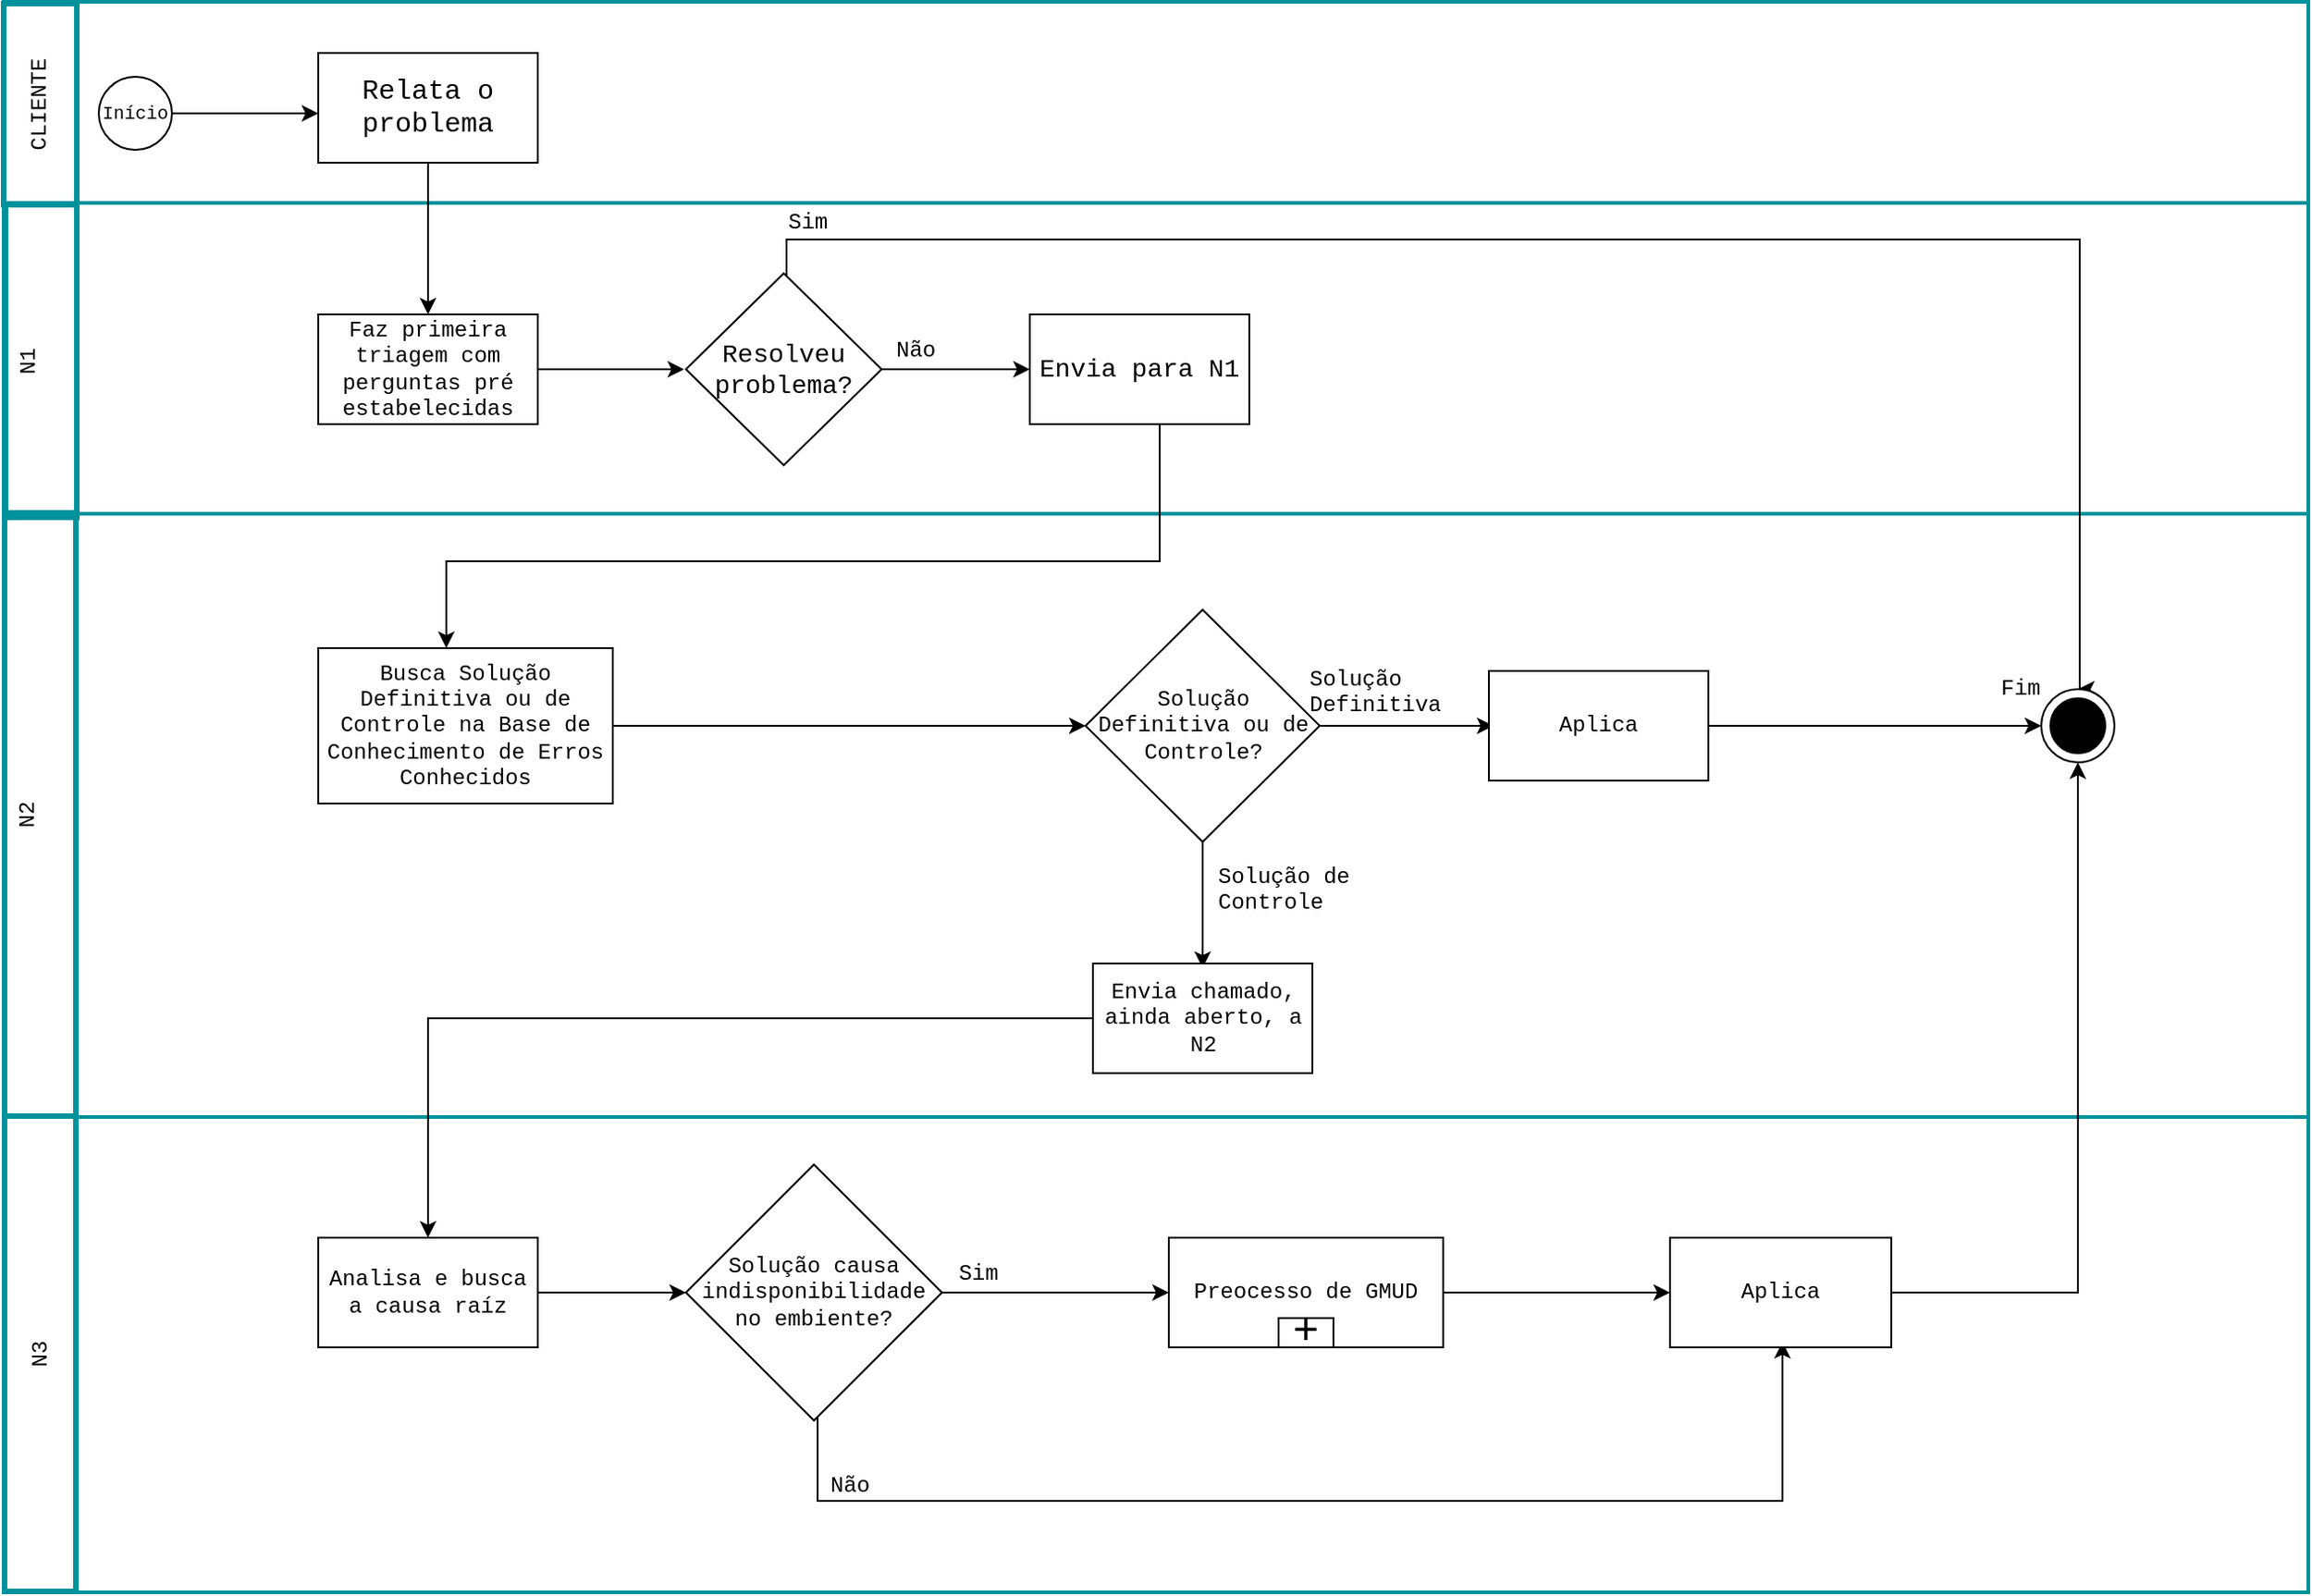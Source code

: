 <mxfile version="10.7.1" type="device"><diagram id="FDgHFu5q0-mtE4OQJt0d" name="Page-1"><mxGraphModel dx="840" dy="484" grid="1" gridSize="10" guides="1" tooltips="1" connect="1" arrows="1" fold="1" page="1" pageScale="1" pageWidth="3300" pageHeight="4681" math="0" shadow="0"><root><mxCell id="0"/><mxCell id="1" parent="0"/><mxCell id="vtjoRjbonHerSHgIi_MS-71" value="" style="rounded=0;whiteSpace=wrap;html=1;fillColor=none;strokeColor=#00929C;fontFamily=Courier New;strokeWidth=2;" parent="1" vertex="1"><mxGeometry x="30" y="300" width="1260" height="330" as="geometry"/></mxCell><mxCell id="vtjoRjbonHerSHgIi_MS-70" value="" style="rounded=0;whiteSpace=wrap;html=1;fillColor=none;strokeColor=#00929C;fontFamily=Courier New;strokeWidth=2;" parent="1" vertex="1"><mxGeometry x="30" y="130" width="1260" height="170" as="geometry"/></mxCell><mxCell id="vtjoRjbonHerSHgIi_MS-72" value="" style="rounded=0;whiteSpace=wrap;html=1;fillColor=none;strokeColor=#00929C;fontFamily=Courier New;strokeWidth=2;" parent="1" vertex="1"><mxGeometry x="30" y="630" width="1260" height="260" as="geometry"/></mxCell><mxCell id="vtjoRjbonHerSHgIi_MS-69" value="" style="rounded=0;whiteSpace=wrap;html=1;fillColor=none;strokeColor=#00929c;strokeWidth=2;fontFamily=Courier New;" parent="1" vertex="1"><mxGeometry x="30" y="20" width="1260" height="110" as="geometry"/></mxCell><mxCell id="vtjoRjbonHerSHgIi_MS-3" value="" style="edgeStyle=orthogonalEdgeStyle;rounded=0;orthogonalLoop=1;jettySize=auto;html=1;fontFamily=Courier New;" parent="1" source="vtjoRjbonHerSHgIi_MS-1" edge="1"><mxGeometry relative="1" as="geometry"><mxPoint x="202" y="81" as="targetPoint"/></mxGeometry></mxCell><mxCell id="vtjoRjbonHerSHgIi_MS-1" value="Início" style="ellipse;whiteSpace=wrap;html=1;aspect=fixed;fontFamily=Courier New;fontSize=10;" parent="1" vertex="1"><mxGeometry x="82" y="61" width="40" height="40" as="geometry"/></mxCell><mxCell id="vtjoRjbonHerSHgIi_MS-9" value="" style="edgeStyle=orthogonalEdgeStyle;rounded=0;orthogonalLoop=1;jettySize=auto;html=1;fontFamily=Courier New;" parent="1" source="vtjoRjbonHerSHgIi_MS-6" target="vtjoRjbonHerSHgIi_MS-8" edge="1"><mxGeometry relative="1" as="geometry"/></mxCell><mxCell id="vtjoRjbonHerSHgIi_MS-6" value="Relata o problema" style="rounded=0;whiteSpace=wrap;html=1;fontFamily=Courier New;fontSize=15;" parent="1" vertex="1"><mxGeometry x="202" y="48" width="120" height="60" as="geometry"/></mxCell><mxCell id="vtjoRjbonHerSHgIi_MS-11" value="" style="edgeStyle=orthogonalEdgeStyle;rounded=0;orthogonalLoop=1;jettySize=auto;html=1;fontFamily=Courier New;" parent="1" source="vtjoRjbonHerSHgIi_MS-8" edge="1"><mxGeometry relative="1" as="geometry"><mxPoint x="402" y="221" as="targetPoint"/></mxGeometry></mxCell><mxCell id="vtjoRjbonHerSHgIi_MS-8" value="Faz primeira triagem com perguntas pré estabelecidas" style="rounded=0;whiteSpace=wrap;html=1;fontFamily=Courier New;" parent="1" vertex="1"><mxGeometry x="202" y="191" width="120" height="60" as="geometry"/></mxCell><mxCell id="vtjoRjbonHerSHgIi_MS-17" value="" style="edgeStyle=orthogonalEdgeStyle;rounded=0;orthogonalLoop=1;jettySize=auto;html=1;fontFamily=Courier New;" parent="1" source="vtjoRjbonHerSHgIi_MS-12" target="vtjoRjbonHerSHgIi_MS-18" edge="1"><mxGeometry relative="1" as="geometry"><mxPoint x="456.5" y="353.5" as="targetPoint"/></mxGeometry></mxCell><mxCell id="vtjoRjbonHerSHgIi_MS-20" value="" style="edgeStyle=orthogonalEdgeStyle;rounded=0;orthogonalLoop=1;jettySize=auto;html=1;entryX=0.5;entryY=0;entryDx=0;entryDy=0;fontFamily=Courier New;" parent="1" source="vtjoRjbonHerSHgIi_MS-12" target="vtjoRjbonHerSHgIi_MS-32" edge="1"><mxGeometry relative="1" as="geometry"><mxPoint x="1222" y="296" as="targetPoint"/><Array as="points"><mxPoint x="458" y="150"/><mxPoint x="1165" y="150"/></Array></mxGeometry></mxCell><mxCell id="vtjoRjbonHerSHgIi_MS-12" value="Resolveu problema?" style="rhombus;whiteSpace=wrap;html=1;fontFamily=Courier New;fontSize=14;" parent="1" vertex="1"><mxGeometry x="403" y="168.5" width="107" height="105" as="geometry"/></mxCell><mxCell id="vtjoRjbonHerSHgIi_MS-22" value="" style="edgeStyle=orthogonalEdgeStyle;rounded=0;orthogonalLoop=1;jettySize=auto;html=1;fontFamily=Courier New;" parent="1" source="vtjoRjbonHerSHgIi_MS-18" target="vtjoRjbonHerSHgIi_MS-21" edge="1"><mxGeometry relative="1" as="geometry"><Array as="points"><mxPoint x="662" y="326"/><mxPoint x="272" y="326"/></Array></mxGeometry></mxCell><mxCell id="vtjoRjbonHerSHgIi_MS-18" value="Envia para N1" style="rounded=0;whiteSpace=wrap;html=1;fontFamily=Courier New;fontSize=14;" parent="1" vertex="1"><mxGeometry x="591" y="191" width="120" height="60" as="geometry"/></mxCell><mxCell id="vtjoRjbonHerSHgIi_MS-25" value="" style="edgeStyle=orthogonalEdgeStyle;rounded=0;orthogonalLoop=1;jettySize=auto;html=1;entryX=0;entryY=0.5;entryDx=0;entryDy=0;fontFamily=Courier New;" parent="1" source="vtjoRjbonHerSHgIi_MS-21" target="vtjoRjbonHerSHgIi_MS-23" edge="1"><mxGeometry relative="1" as="geometry"><mxPoint x="617" y="416" as="targetPoint"/></mxGeometry></mxCell><mxCell id="vtjoRjbonHerSHgIi_MS-21" value="Busca Solução Definitiva ou de Controle na Base de Conhecimento de Erros Conhecidos" style="rounded=0;whiteSpace=wrap;html=1;fontFamily=Courier New;" parent="1" vertex="1"><mxGeometry x="202" y="373.5" width="161" height="85" as="geometry"/></mxCell><mxCell id="vtjoRjbonHerSHgIi_MS-27" value="" style="edgeStyle=orthogonalEdgeStyle;rounded=0;orthogonalLoop=1;jettySize=auto;html=1;fontFamily=Courier New;" parent="1" source="vtjoRjbonHerSHgIi_MS-23" edge="1"><mxGeometry relative="1" as="geometry"><mxPoint x="844.5" y="416" as="targetPoint"/></mxGeometry></mxCell><mxCell id="vtjoRjbonHerSHgIi_MS-40" value="" style="edgeStyle=orthogonalEdgeStyle;rounded=0;orthogonalLoop=1;jettySize=auto;html=1;fontFamily=Courier New;" parent="1" source="vtjoRjbonHerSHgIi_MS-23" edge="1"><mxGeometry relative="1" as="geometry"><mxPoint x="685.5" y="548.5" as="targetPoint"/></mxGeometry></mxCell><mxCell id="vtjoRjbonHerSHgIi_MS-23" value="Solução &lt;br&gt;Definitiva ou de Controle?" style="rhombus;whiteSpace=wrap;html=1;fontFamily=Courier New;" parent="1" vertex="1"><mxGeometry x="621.5" y="352.5" width="128" height="127" as="geometry"/></mxCell><mxCell id="vtjoRjbonHerSHgIi_MS-30" value="" style="edgeStyle=orthogonalEdgeStyle;rounded=0;orthogonalLoop=1;jettySize=auto;html=1;entryX=0;entryY=0.5;entryDx=0;entryDy=0;fontFamily=Courier New;" parent="1" source="vtjoRjbonHerSHgIi_MS-28" target="vtjoRjbonHerSHgIi_MS-32" edge="1"><mxGeometry relative="1" as="geometry"><mxPoint x="1042" y="416" as="targetPoint"/></mxGeometry></mxCell><mxCell id="vtjoRjbonHerSHgIi_MS-28" value="Aplica" style="rounded=0;whiteSpace=wrap;html=1;fontFamily=Courier New;" parent="1" vertex="1"><mxGeometry x="842" y="386" width="120" height="60" as="geometry"/></mxCell><mxCell id="vtjoRjbonHerSHgIi_MS-32" value="&lt;br&gt;&lt;br&gt;" style="ellipse;whiteSpace=wrap;html=1;aspect=fixed;fontFamily=Courier New;" parent="1" vertex="1"><mxGeometry x="1144" y="396" width="40" height="40" as="geometry"/></mxCell><mxCell id="vtjoRjbonHerSHgIi_MS-33" value="&lt;br&gt;&lt;br&gt;" style="ellipse;whiteSpace=wrap;html=1;aspect=fixed;fillColor=#000000;fontFamily=Courier New;" parent="1" vertex="1"><mxGeometry x="1149" y="401" width="30" height="30" as="geometry"/></mxCell><mxCell id="vtjoRjbonHerSHgIi_MS-42" value="" style="edgeStyle=orthogonalEdgeStyle;rounded=0;orthogonalLoop=1;jettySize=auto;html=1;fontFamily=Courier New;" parent="1" source="vtjoRjbonHerSHgIi_MS-36" target="vtjoRjbonHerSHgIi_MS-41" edge="1"><mxGeometry relative="1" as="geometry"/></mxCell><mxCell id="vtjoRjbonHerSHgIi_MS-36" value="Envia chamado, ainda aberto, a N2&lt;br&gt;" style="rounded=0;whiteSpace=wrap;html=1;fillColor=#FFFFFF;fontFamily=Courier New;" parent="1" vertex="1"><mxGeometry x="625.5" y="546" width="120" height="60" as="geometry"/></mxCell><mxCell id="vtjoRjbonHerSHgIi_MS-45" value="" style="edgeStyle=orthogonalEdgeStyle;rounded=0;orthogonalLoop=1;jettySize=auto;html=1;entryX=0;entryY=0.5;entryDx=0;entryDy=0;fontFamily=Courier New;" parent="1" source="vtjoRjbonHerSHgIi_MS-41" target="vtjoRjbonHerSHgIi_MS-46" edge="1"><mxGeometry relative="1" as="geometry"><mxPoint x="402" y="686" as="targetPoint"/></mxGeometry></mxCell><mxCell id="vtjoRjbonHerSHgIi_MS-41" value="Analisa e busca a causa raíz&lt;br&gt;" style="rounded=0;whiteSpace=wrap;html=1;fillColor=#FFFFFF;fontFamily=Courier New;" parent="1" vertex="1"><mxGeometry x="202" y="696" width="120" height="60" as="geometry"/></mxCell><mxCell id="vtjoRjbonHerSHgIi_MS-50" value="" style="edgeStyle=orthogonalEdgeStyle;rounded=0;orthogonalLoop=1;jettySize=auto;html=1;entryX=0;entryY=0.5;entryDx=0;entryDy=0;fontFamily=Courier New;" parent="1" source="vtjoRjbonHerSHgIi_MS-46" target="vtjoRjbonHerSHgIi_MS-48" edge="1"><mxGeometry relative="1" as="geometry"><mxPoint x="623" y="726" as="targetPoint"/></mxGeometry></mxCell><mxCell id="vtjoRjbonHerSHgIi_MS-55" value="" style="edgeStyle=orthogonalEdgeStyle;rounded=0;orthogonalLoop=1;jettySize=auto;html=1;entryX=0.5;entryY=1;entryDx=0;entryDy=0;fontFamily=Courier New;" parent="1" edge="1"><mxGeometry relative="1" as="geometry"><mxPoint x="475" y="792.0" as="sourcePoint"/><mxPoint x="1002.5" y="753" as="targetPoint"/><Array as="points"><mxPoint x="475" y="840"/><mxPoint x="1003" y="840"/></Array></mxGeometry></mxCell><mxCell id="vtjoRjbonHerSHgIi_MS-46" value="Solução causa indisponibilidade no embiente?" style="rhombus;whiteSpace=wrap;html=1;fillColor=#FFFFFF;fontFamily=Courier New;" parent="1" vertex="1"><mxGeometry x="403" y="656" width="140" height="140" as="geometry"/></mxCell><mxCell id="vtjoRjbonHerSHgIi_MS-52" value="" style="edgeStyle=orthogonalEdgeStyle;rounded=0;orthogonalLoop=1;jettySize=auto;html=1;fontFamily=Courier New;" parent="1" source="vtjoRjbonHerSHgIi_MS-48" target="vtjoRjbonHerSHgIi_MS-51" edge="1"><mxGeometry relative="1" as="geometry"/></mxCell><mxCell id="vtjoRjbonHerSHgIi_MS-48" value="Preocesso de GMUD" style="rounded=0;whiteSpace=wrap;html=1;fillColor=#FFFFFF;fontFamily=Courier New;" parent="1" vertex="1"><mxGeometry x="667" y="696" width="150" height="60" as="geometry"/></mxCell><mxCell id="vtjoRjbonHerSHgIi_MS-57" value="" style="edgeStyle=orthogonalEdgeStyle;rounded=0;orthogonalLoop=1;jettySize=auto;html=1;entryX=0.5;entryY=1;entryDx=0;entryDy=0;fontFamily=Courier New;" parent="1" source="vtjoRjbonHerSHgIi_MS-51" target="vtjoRjbonHerSHgIi_MS-32" edge="1"><mxGeometry relative="1" as="geometry"><mxPoint x="1142" y="726" as="targetPoint"/></mxGeometry></mxCell><mxCell id="vtjoRjbonHerSHgIi_MS-51" value="Aplica&lt;br&gt;" style="rounded=0;whiteSpace=wrap;html=1;fillColor=#FFFFFF;fontFamily=Courier New;" parent="1" vertex="1"><mxGeometry x="941" y="696" width="121" height="60" as="geometry"/></mxCell><mxCell id="vtjoRjbonHerSHgIi_MS-58" value="Sim" style="text;html=1;resizable=0;points=[];autosize=1;align=left;verticalAlign=top;spacingTop=-4;fontFamily=Courier New;" parent="1" vertex="1"><mxGeometry x="456.5" y="131" width="40" height="20" as="geometry"/></mxCell><mxCell id="vtjoRjbonHerSHgIi_MS-59" value="Não" style="text;html=1;resizable=0;points=[];autosize=1;align=left;verticalAlign=top;spacingTop=-4;fontFamily=Courier New;" parent="1" vertex="1"><mxGeometry x="516" y="201" width="40" height="20" as="geometry"/></mxCell><mxCell id="vtjoRjbonHerSHgIi_MS-60" value="Solução&lt;br&gt;Definitiva&lt;br&gt;" style="text;html=1;resizable=0;points=[];autosize=1;align=left;verticalAlign=top;spacingTop=-4;fontFamily=Courier New;" parent="1" vertex="1"><mxGeometry x="742" y="381" width="60" height="30" as="geometry"/></mxCell><mxCell id="vtjoRjbonHerSHgIi_MS-61" value="Solução de&lt;br&gt;Controle&lt;br&gt;" style="text;html=1;resizable=0;points=[];autosize=1;align=left;verticalAlign=top;spacingTop=-4;fontFamily=Courier New;" parent="1" vertex="1"><mxGeometry x="692" y="489" width="80" height="30" as="geometry"/></mxCell><mxCell id="vtjoRjbonHerSHgIi_MS-63" value="&lt;font style=&quot;font-size: 24px&quot;&gt;+&lt;/font&gt;" style="rounded=0;whiteSpace=wrap;html=1;fillColor=#FFFFFF;fontFamily=Courier New;" parent="1" vertex="1"><mxGeometry x="727" y="740" width="30" height="16" as="geometry"/></mxCell><mxCell id="vtjoRjbonHerSHgIi_MS-64" value="Sim" style="text;html=1;strokeColor=none;fillColor=none;align=center;verticalAlign=middle;whiteSpace=wrap;rounded=0;fontFamily=Courier New;" parent="1" vertex="1"><mxGeometry x="543" y="706" width="40" height="20" as="geometry"/></mxCell><mxCell id="vtjoRjbonHerSHgIi_MS-65" value="Não" style="text;html=1;resizable=0;points=[];autosize=1;align=left;verticalAlign=top;spacingTop=-4;fontFamily=Courier New;" parent="1" vertex="1"><mxGeometry x="480" y="822" width="40" height="20" as="geometry"/></mxCell><mxCell id="vtjoRjbonHerSHgIi_MS-66" value="Fim" style="text;html=1;resizable=0;points=[];autosize=1;align=left;verticalAlign=top;spacingTop=-4;fontFamily=Courier New;" parent="1" vertex="1"><mxGeometry x="1120" y="386" width="40" height="20" as="geometry"/></mxCell><mxCell id="vtjoRjbonHerSHgIi_MS-73" value="CLIENTE" style="rounded=0;whiteSpace=wrap;html=1;fillColor=none;rotation=-90;strokeColor=#00929C;strokeWidth=3;fontFamily=Courier New;" parent="1" vertex="1"><mxGeometry x="-5" y="56" width="110" height="40" as="geometry"/></mxCell><mxCell id="vtjoRjbonHerSHgIi_MS-74" value="N1&lt;br&gt;&lt;br&gt;" style="rounded=0;whiteSpace=wrap;html=1;fillColor=none;rotation=-90;strokeColor=#00929C;fontFamily=Courier New;strokeWidth=3;" parent="1" vertex="1"><mxGeometry x="-35" y="197" width="171" height="39" as="geometry"/></mxCell><mxCell id="vtjoRjbonHerSHgIi_MS-75" value="N2&lt;br&gt;&lt;br&gt;" style="rounded=0;whiteSpace=wrap;html=1;fillColor=none;rotation=-90;strokeColor=#00929C;fontFamily=Courier New;strokeWidth=3;" parent="1" vertex="1"><mxGeometry x="-115" y="445" width="330" height="39" as="geometry"/></mxCell><mxCell id="vtjoRjbonHerSHgIi_MS-76" value="N3" style="rounded=0;whiteSpace=wrap;html=1;fillColor=none;rotation=-90;strokeColor=#00929C;fontFamily=Courier New;strokeWidth=3;" parent="1" vertex="1"><mxGeometry x="-80" y="740" width="260" height="39" as="geometry"/></mxCell></root></mxGraphModel></diagram></mxfile>